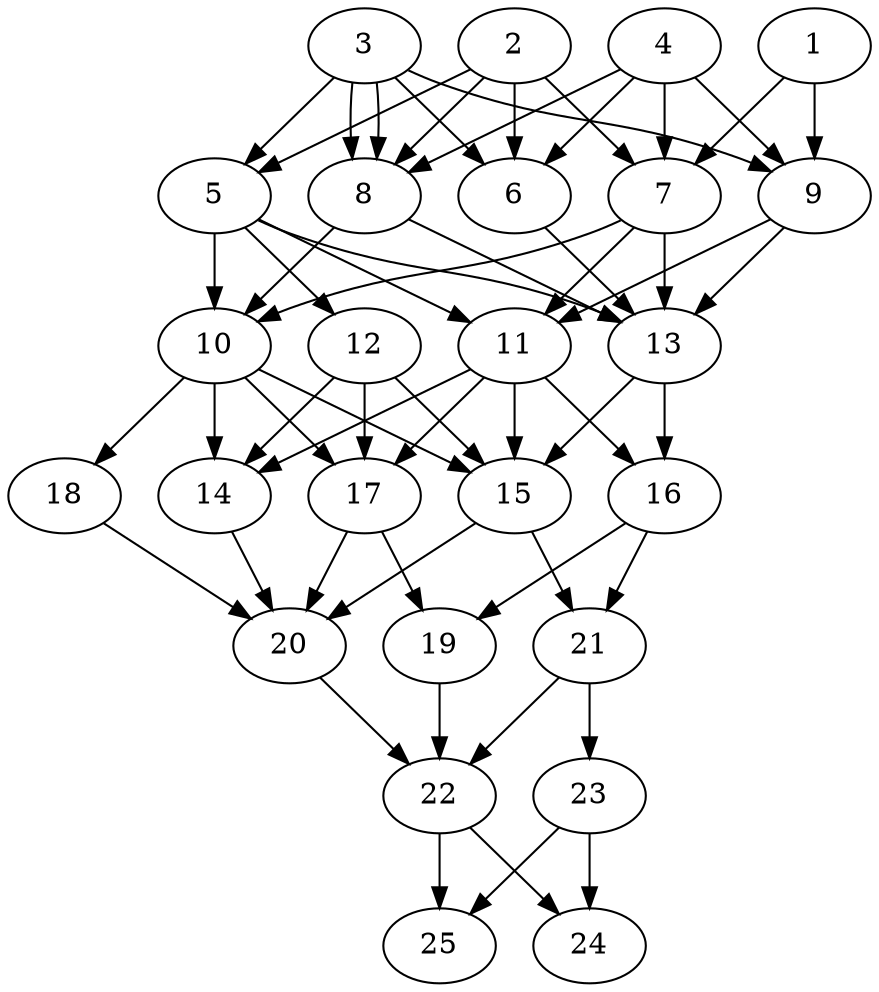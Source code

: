 // DAG automatically generated by daggen at Thu Oct  3 14:00:39 2019
// ./daggen --dot -n 25 --ccr 0.4 --fat 0.5 --regular 0.5 --density 0.9 --mindata 5242880 --maxdata 52428800 
digraph G {
  1 [size="70919680", alpha="0.08", expect_size="28367872"] 
  1 -> 7 [size ="28367872"]
  1 -> 9 [size ="28367872"]
  2 [size="51642880", alpha="0.13", expect_size="20657152"] 
  2 -> 5 [size ="20657152"]
  2 -> 6 [size ="20657152"]
  2 -> 7 [size ="20657152"]
  2 -> 8 [size ="20657152"]
  3 [size="73840640", alpha="0.09", expect_size="29536256"] 
  3 -> 5 [size ="29536256"]
  3 -> 6 [size ="29536256"]
  3 -> 8 [size ="29536256"]
  3 -> 8 [size ="29536256"]
  3 -> 9 [size ="29536256"]
  4 [size="37539840", alpha="0.15", expect_size="15015936"] 
  4 -> 6 [size ="15015936"]
  4 -> 7 [size ="15015936"]
  4 -> 8 [size ="15015936"]
  4 -> 9 [size ="15015936"]
  5 [size="120000000", alpha="0.15", expect_size="48000000"] 
  5 -> 10 [size ="48000000"]
  5 -> 11 [size ="48000000"]
  5 -> 12 [size ="48000000"]
  5 -> 13 [size ="48000000"]
  6 [size="18150400", alpha="0.10", expect_size="7260160"] 
  6 -> 13 [size ="7260160"]
  7 [size="56366080", alpha="0.14", expect_size="22546432"] 
  7 -> 10 [size ="22546432"]
  7 -> 11 [size ="22546432"]
  7 -> 13 [size ="22546432"]
  8 [size="57464320", alpha="0.03", expect_size="22985728"] 
  8 -> 10 [size ="22985728"]
  8 -> 13 [size ="22985728"]
  9 [size="24463360", alpha="0.13", expect_size="9785344"] 
  9 -> 11 [size ="9785344"]
  9 -> 13 [size ="9785344"]
  10 [size="121605120", alpha="0.16", expect_size="48642048"] 
  10 -> 14 [size ="48642048"]
  10 -> 15 [size ="48642048"]
  10 -> 17 [size ="48642048"]
  10 -> 18 [size ="48642048"]
  11 [size="38871040", alpha="0.06", expect_size="15548416"] 
  11 -> 14 [size ="15548416"]
  11 -> 15 [size ="15548416"]
  11 -> 16 [size ="15548416"]
  11 -> 17 [size ="15548416"]
  12 [size="86760960", alpha="0.09", expect_size="34704384"] 
  12 -> 14 [size ="34704384"]
  12 -> 15 [size ="34704384"]
  12 -> 17 [size ="34704384"]
  13 [size="44267520", alpha="0.19", expect_size="17707008"] 
  13 -> 15 [size ="17707008"]
  13 -> 16 [size ="17707008"]
  14 [size="100165120", alpha="0.14", expect_size="40066048"] 
  14 -> 20 [size ="40066048"]
  15 [size="72000000", alpha="0.04", expect_size="28800000"] 
  15 -> 20 [size ="28800000"]
  15 -> 21 [size ="28800000"]
  16 [size="45258240", alpha="0.14", expect_size="18103296"] 
  16 -> 19 [size ="18103296"]
  16 -> 21 [size ="18103296"]
  17 [size="102231040", alpha="0.03", expect_size="40892416"] 
  17 -> 19 [size ="40892416"]
  17 -> 20 [size ="40892416"]
  18 [size="64199680", alpha="0.09", expect_size="25679872"] 
  18 -> 20 [size ="25679872"]
  19 [size="79997440", alpha="0.12", expect_size="31998976"] 
  19 -> 22 [size ="31998976"]
  20 [size="41226240", alpha="0.05", expect_size="16490496"] 
  20 -> 22 [size ="16490496"]
  21 [size="16688640", alpha="0.07", expect_size="6675456"] 
  21 -> 22 [size ="6675456"]
  21 -> 23 [size ="6675456"]
  22 [size="51463680", alpha="0.16", expect_size="20585472"] 
  22 -> 24 [size ="20585472"]
  22 -> 25 [size ="20585472"]
  23 [size="102187520", alpha="0.15", expect_size="40875008"] 
  23 -> 24 [size ="40875008"]
  23 -> 25 [size ="40875008"]
  24 [size="99212800", alpha="0.18", expect_size="39685120"] 
  25 [size="63861760", alpha="0.19", expect_size="25544704"] 
}
